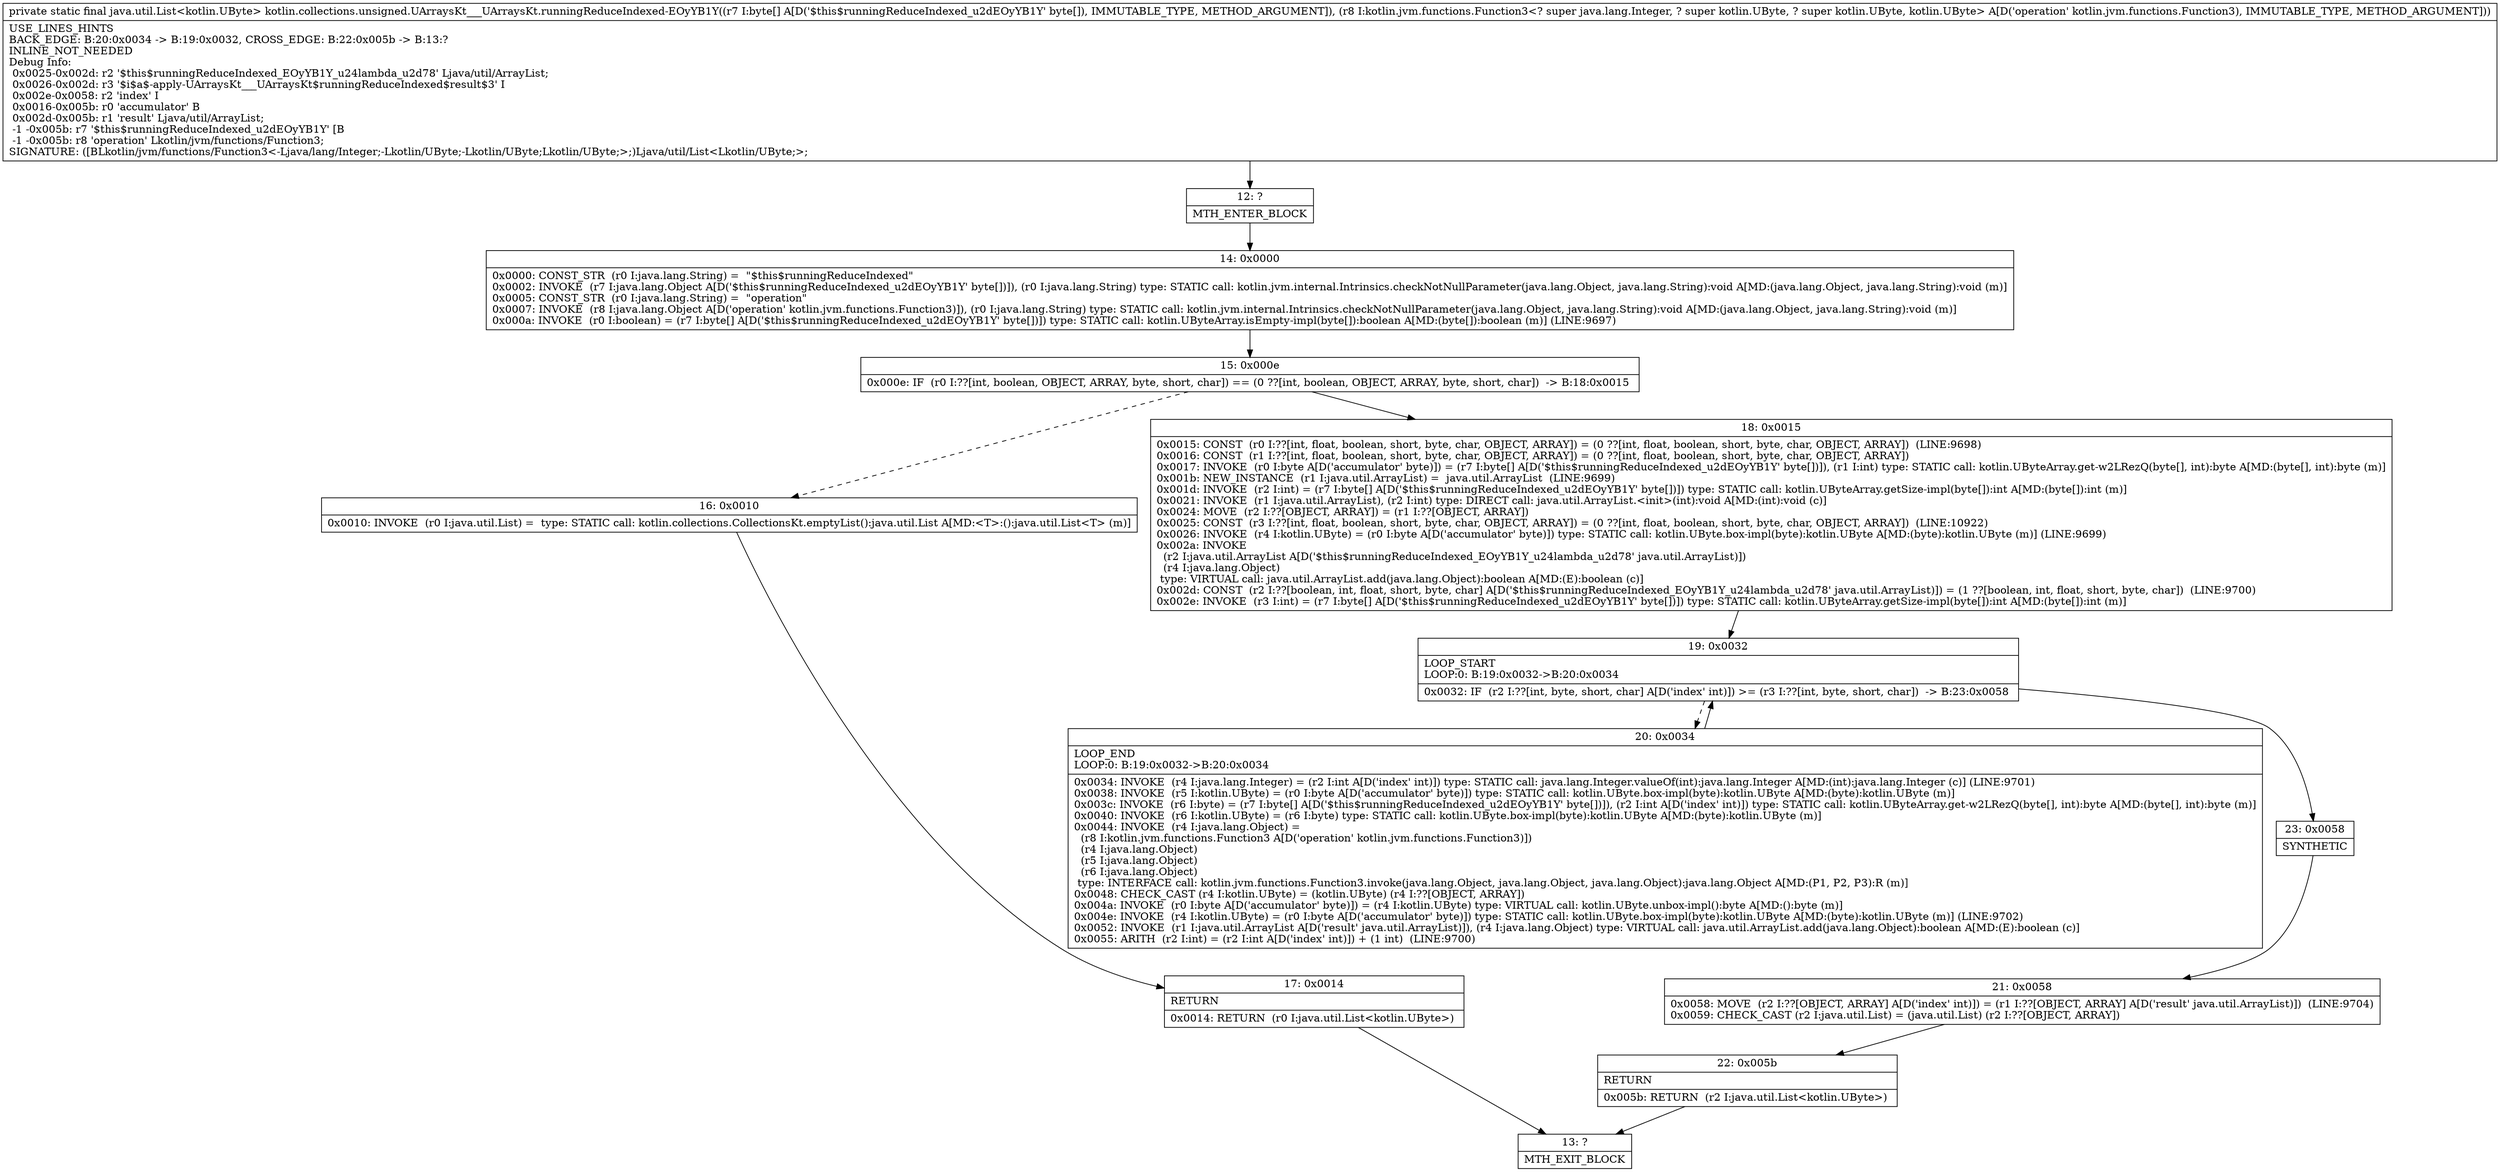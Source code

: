 digraph "CFG forkotlin.collections.unsigned.UArraysKt___UArraysKt.runningReduceIndexed\-EOyYB1Y([BLkotlin\/jvm\/functions\/Function3;)Ljava\/util\/List;" {
Node_12 [shape=record,label="{12\:\ ?|MTH_ENTER_BLOCK\l}"];
Node_14 [shape=record,label="{14\:\ 0x0000|0x0000: CONST_STR  (r0 I:java.lang.String) =  \"$this$runningReduceIndexed\" \l0x0002: INVOKE  (r7 I:java.lang.Object A[D('$this$runningReduceIndexed_u2dEOyYB1Y' byte[])]), (r0 I:java.lang.String) type: STATIC call: kotlin.jvm.internal.Intrinsics.checkNotNullParameter(java.lang.Object, java.lang.String):void A[MD:(java.lang.Object, java.lang.String):void (m)]\l0x0005: CONST_STR  (r0 I:java.lang.String) =  \"operation\" \l0x0007: INVOKE  (r8 I:java.lang.Object A[D('operation' kotlin.jvm.functions.Function3)]), (r0 I:java.lang.String) type: STATIC call: kotlin.jvm.internal.Intrinsics.checkNotNullParameter(java.lang.Object, java.lang.String):void A[MD:(java.lang.Object, java.lang.String):void (m)]\l0x000a: INVOKE  (r0 I:boolean) = (r7 I:byte[] A[D('$this$runningReduceIndexed_u2dEOyYB1Y' byte[])]) type: STATIC call: kotlin.UByteArray.isEmpty\-impl(byte[]):boolean A[MD:(byte[]):boolean (m)] (LINE:9697)\l}"];
Node_15 [shape=record,label="{15\:\ 0x000e|0x000e: IF  (r0 I:??[int, boolean, OBJECT, ARRAY, byte, short, char]) == (0 ??[int, boolean, OBJECT, ARRAY, byte, short, char])  \-\> B:18:0x0015 \l}"];
Node_16 [shape=record,label="{16\:\ 0x0010|0x0010: INVOKE  (r0 I:java.util.List) =  type: STATIC call: kotlin.collections.CollectionsKt.emptyList():java.util.List A[MD:\<T\>:():java.util.List\<T\> (m)]\l}"];
Node_17 [shape=record,label="{17\:\ 0x0014|RETURN\l|0x0014: RETURN  (r0 I:java.util.List\<kotlin.UByte\>) \l}"];
Node_13 [shape=record,label="{13\:\ ?|MTH_EXIT_BLOCK\l}"];
Node_18 [shape=record,label="{18\:\ 0x0015|0x0015: CONST  (r0 I:??[int, float, boolean, short, byte, char, OBJECT, ARRAY]) = (0 ??[int, float, boolean, short, byte, char, OBJECT, ARRAY])  (LINE:9698)\l0x0016: CONST  (r1 I:??[int, float, boolean, short, byte, char, OBJECT, ARRAY]) = (0 ??[int, float, boolean, short, byte, char, OBJECT, ARRAY]) \l0x0017: INVOKE  (r0 I:byte A[D('accumulator' byte)]) = (r7 I:byte[] A[D('$this$runningReduceIndexed_u2dEOyYB1Y' byte[])]), (r1 I:int) type: STATIC call: kotlin.UByteArray.get\-w2LRezQ(byte[], int):byte A[MD:(byte[], int):byte (m)]\l0x001b: NEW_INSTANCE  (r1 I:java.util.ArrayList) =  java.util.ArrayList  (LINE:9699)\l0x001d: INVOKE  (r2 I:int) = (r7 I:byte[] A[D('$this$runningReduceIndexed_u2dEOyYB1Y' byte[])]) type: STATIC call: kotlin.UByteArray.getSize\-impl(byte[]):int A[MD:(byte[]):int (m)]\l0x0021: INVOKE  (r1 I:java.util.ArrayList), (r2 I:int) type: DIRECT call: java.util.ArrayList.\<init\>(int):void A[MD:(int):void (c)]\l0x0024: MOVE  (r2 I:??[OBJECT, ARRAY]) = (r1 I:??[OBJECT, ARRAY]) \l0x0025: CONST  (r3 I:??[int, float, boolean, short, byte, char, OBJECT, ARRAY]) = (0 ??[int, float, boolean, short, byte, char, OBJECT, ARRAY])  (LINE:10922)\l0x0026: INVOKE  (r4 I:kotlin.UByte) = (r0 I:byte A[D('accumulator' byte)]) type: STATIC call: kotlin.UByte.box\-impl(byte):kotlin.UByte A[MD:(byte):kotlin.UByte (m)] (LINE:9699)\l0x002a: INVOKE  \l  (r2 I:java.util.ArrayList A[D('$this$runningReduceIndexed_EOyYB1Y_u24lambda_u2d78' java.util.ArrayList)])\l  (r4 I:java.lang.Object)\l type: VIRTUAL call: java.util.ArrayList.add(java.lang.Object):boolean A[MD:(E):boolean (c)]\l0x002d: CONST  (r2 I:??[boolean, int, float, short, byte, char] A[D('$this$runningReduceIndexed_EOyYB1Y_u24lambda_u2d78' java.util.ArrayList)]) = (1 ??[boolean, int, float, short, byte, char])  (LINE:9700)\l0x002e: INVOKE  (r3 I:int) = (r7 I:byte[] A[D('$this$runningReduceIndexed_u2dEOyYB1Y' byte[])]) type: STATIC call: kotlin.UByteArray.getSize\-impl(byte[]):int A[MD:(byte[]):int (m)]\l}"];
Node_19 [shape=record,label="{19\:\ 0x0032|LOOP_START\lLOOP:0: B:19:0x0032\-\>B:20:0x0034\l|0x0032: IF  (r2 I:??[int, byte, short, char] A[D('index' int)]) \>= (r3 I:??[int, byte, short, char])  \-\> B:23:0x0058 \l}"];
Node_20 [shape=record,label="{20\:\ 0x0034|LOOP_END\lLOOP:0: B:19:0x0032\-\>B:20:0x0034\l|0x0034: INVOKE  (r4 I:java.lang.Integer) = (r2 I:int A[D('index' int)]) type: STATIC call: java.lang.Integer.valueOf(int):java.lang.Integer A[MD:(int):java.lang.Integer (c)] (LINE:9701)\l0x0038: INVOKE  (r5 I:kotlin.UByte) = (r0 I:byte A[D('accumulator' byte)]) type: STATIC call: kotlin.UByte.box\-impl(byte):kotlin.UByte A[MD:(byte):kotlin.UByte (m)]\l0x003c: INVOKE  (r6 I:byte) = (r7 I:byte[] A[D('$this$runningReduceIndexed_u2dEOyYB1Y' byte[])]), (r2 I:int A[D('index' int)]) type: STATIC call: kotlin.UByteArray.get\-w2LRezQ(byte[], int):byte A[MD:(byte[], int):byte (m)]\l0x0040: INVOKE  (r6 I:kotlin.UByte) = (r6 I:byte) type: STATIC call: kotlin.UByte.box\-impl(byte):kotlin.UByte A[MD:(byte):kotlin.UByte (m)]\l0x0044: INVOKE  (r4 I:java.lang.Object) = \l  (r8 I:kotlin.jvm.functions.Function3 A[D('operation' kotlin.jvm.functions.Function3)])\l  (r4 I:java.lang.Object)\l  (r5 I:java.lang.Object)\l  (r6 I:java.lang.Object)\l type: INTERFACE call: kotlin.jvm.functions.Function3.invoke(java.lang.Object, java.lang.Object, java.lang.Object):java.lang.Object A[MD:(P1, P2, P3):R (m)]\l0x0048: CHECK_CAST (r4 I:kotlin.UByte) = (kotlin.UByte) (r4 I:??[OBJECT, ARRAY]) \l0x004a: INVOKE  (r0 I:byte A[D('accumulator' byte)]) = (r4 I:kotlin.UByte) type: VIRTUAL call: kotlin.UByte.unbox\-impl():byte A[MD:():byte (m)]\l0x004e: INVOKE  (r4 I:kotlin.UByte) = (r0 I:byte A[D('accumulator' byte)]) type: STATIC call: kotlin.UByte.box\-impl(byte):kotlin.UByte A[MD:(byte):kotlin.UByte (m)] (LINE:9702)\l0x0052: INVOKE  (r1 I:java.util.ArrayList A[D('result' java.util.ArrayList)]), (r4 I:java.lang.Object) type: VIRTUAL call: java.util.ArrayList.add(java.lang.Object):boolean A[MD:(E):boolean (c)]\l0x0055: ARITH  (r2 I:int) = (r2 I:int A[D('index' int)]) + (1 int)  (LINE:9700)\l}"];
Node_23 [shape=record,label="{23\:\ 0x0058|SYNTHETIC\l}"];
Node_21 [shape=record,label="{21\:\ 0x0058|0x0058: MOVE  (r2 I:??[OBJECT, ARRAY] A[D('index' int)]) = (r1 I:??[OBJECT, ARRAY] A[D('result' java.util.ArrayList)])  (LINE:9704)\l0x0059: CHECK_CAST (r2 I:java.util.List) = (java.util.List) (r2 I:??[OBJECT, ARRAY]) \l}"];
Node_22 [shape=record,label="{22\:\ 0x005b|RETURN\l|0x005b: RETURN  (r2 I:java.util.List\<kotlin.UByte\>) \l}"];
MethodNode[shape=record,label="{private static final java.util.List\<kotlin.UByte\> kotlin.collections.unsigned.UArraysKt___UArraysKt.runningReduceIndexed\-EOyYB1Y((r7 I:byte[] A[D('$this$runningReduceIndexed_u2dEOyYB1Y' byte[]), IMMUTABLE_TYPE, METHOD_ARGUMENT]), (r8 I:kotlin.jvm.functions.Function3\<? super java.lang.Integer, ? super kotlin.UByte, ? super kotlin.UByte, kotlin.UByte\> A[D('operation' kotlin.jvm.functions.Function3), IMMUTABLE_TYPE, METHOD_ARGUMENT]))  | USE_LINES_HINTS\lBACK_EDGE: B:20:0x0034 \-\> B:19:0x0032, CROSS_EDGE: B:22:0x005b \-\> B:13:?\lINLINE_NOT_NEEDED\lDebug Info:\l  0x0025\-0x002d: r2 '$this$runningReduceIndexed_EOyYB1Y_u24lambda_u2d78' Ljava\/util\/ArrayList;\l  0x0026\-0x002d: r3 '$i$a$\-apply\-UArraysKt___UArraysKt$runningReduceIndexed$result$3' I\l  0x002e\-0x0058: r2 'index' I\l  0x0016\-0x005b: r0 'accumulator' B\l  0x002d\-0x005b: r1 'result' Ljava\/util\/ArrayList;\l  \-1 \-0x005b: r7 '$this$runningReduceIndexed_u2dEOyYB1Y' [B\l  \-1 \-0x005b: r8 'operation' Lkotlin\/jvm\/functions\/Function3;\lSIGNATURE: ([BLkotlin\/jvm\/functions\/Function3\<\-Ljava\/lang\/Integer;\-Lkotlin\/UByte;\-Lkotlin\/UByte;Lkotlin\/UByte;\>;)Ljava\/util\/List\<Lkotlin\/UByte;\>;\l}"];
MethodNode -> Node_12;Node_12 -> Node_14;
Node_14 -> Node_15;
Node_15 -> Node_16[style=dashed];
Node_15 -> Node_18;
Node_16 -> Node_17;
Node_17 -> Node_13;
Node_18 -> Node_19;
Node_19 -> Node_20[style=dashed];
Node_19 -> Node_23;
Node_20 -> Node_19;
Node_23 -> Node_21;
Node_21 -> Node_22;
Node_22 -> Node_13;
}

